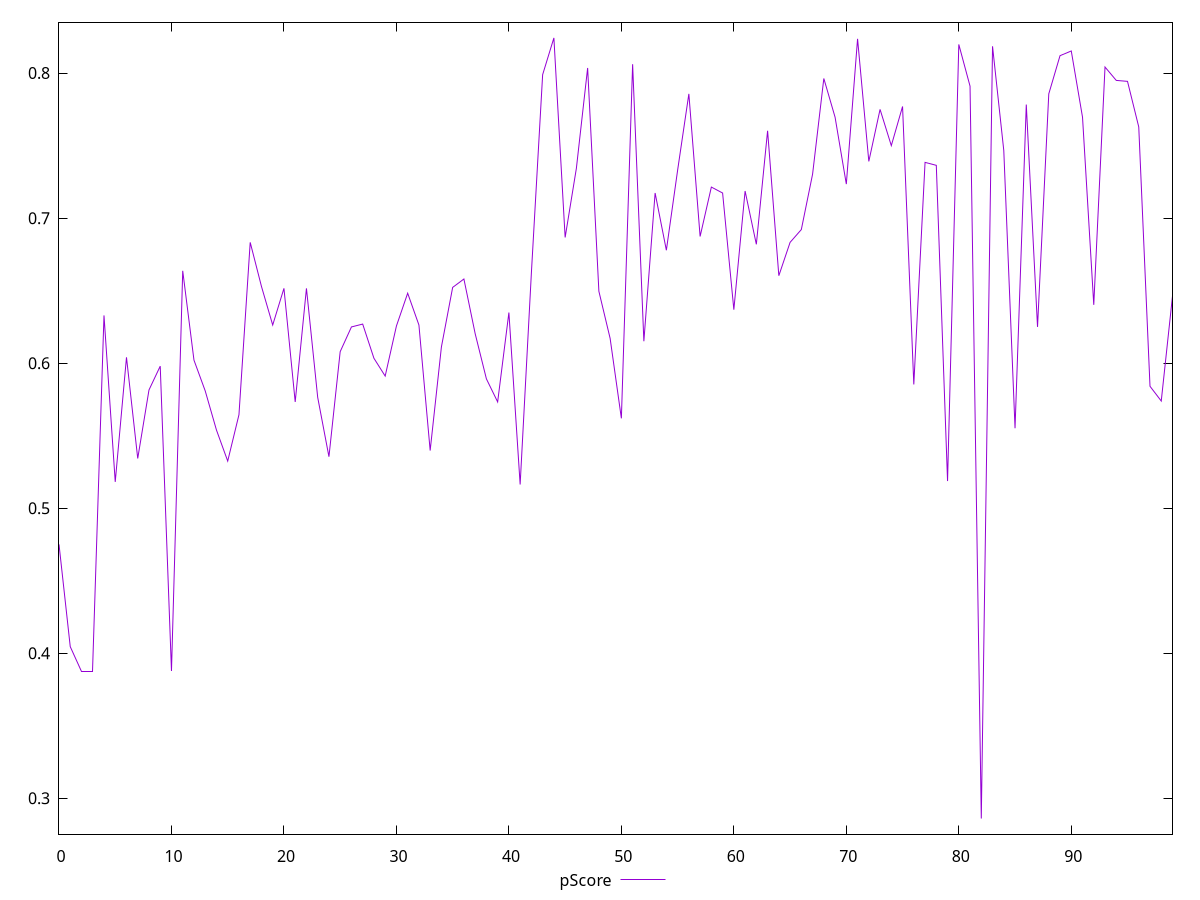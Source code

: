 reset

$pScore <<EOF
0 0.47505053147054815
1 0.4045367908477201
2 0.3877538903178609
3 0.3877538903178609
4 0.6329142700960895
5 0.518139208744282
6 0.6040282678149107
7 0.5343035903837592
8 0.5815155801689617
9 0.5979470894704468
10 0.3877538903178612
11 0.6636782355756977
12 0.6020814576653732
13 0.5808790315750393
14 0.5538851050164451
15 0.5324911061535648
16 0.5644669259201005
17 0.6832911859736586
18 0.6529224522074542
19 0.6262976399984577
20 0.6515818101203705
21 0.5732707728215541
22 0.6515818101203705
23 0.5764340273408544
24 0.5355141660787724
25 0.6079310633866746
26 0.6249777618279531
27 0.6269580172744402
28 0.603378988150207
29 0.5911092271604419
30 0.6256375543226376
31 0.6482341870478596
32 0.6262976399984577
33 0.5397652884635908
34 0.611192563710957
35 0.6522520192735128
36 0.6580335936085062
37 0.6203675546371024
38 0.5891837741710546
39 0.5732707728215554
40 0.6349047034056314
41 0.5163639604010101
42 0.6623309298623854
43 0.7989178886164037
44 0.8242597177328815
45 0.686685072757304
46 0.7343605512073761
47 0.8035186874875309
48 0.6495725442391906
49 0.6170836851103669
50 0.5619662290466094
51 0.8061382782714108
52 0.6151171079617774
53 0.7173234905563094
54 0.6778677074917143
55 0.7329986215463282
56 0.7856678542914115
57 0.6873642066831467
58 0.7214140134985056
59 0.7173234905563084
60 0.6368975697561563
61 0.7186870250706642
62 0.6819345065743603
63 0.7602234279986055
64 0.6603114340512688
65 0.6832911859736579
66 0.6921211863968166
67 0.7302739992292395
68 0.7962798580715316
69 0.7695967409516388
70 0.7234590957351805
71 0.8236195971132285
72 0.7391248911765214
73 0.7749716758949758
74 0.7499959858521669
75 0.7769829212233461
76 0.5853428912667897
77 0.7384445253923191
78 0.7364029013025344
79 0.5187318922506539
80 0.8197672581975773
81 0.7909853407663718
82 0.28604957729316866
83 0.818478821112369
84 0.7466020988787452
85 0.5551237130599964
86 0.7783223537845763
87 0.6249777618279544
88 0.7856678542914128
89 0.8120057031352033
90 0.8152485857242217
91 0.7695967409516388
92 0.6402242956248045
93 0.8041742445273833
94 0.794958489300693
95 0.7942972301332225
96 0.762856546341062
97 0.584065600804543
98 0.5739026328112102
99 0.6462284184766197
EOF

set key outside below
set xrange [0:99]
set yrange [0.2752853744843744:0.8350239205416758]
set trange [0.2752853744843744:0.8350239205416758]
set terminal svg size 640, 500 enhanced background rgb 'white'
set output "report_00025_2021-02-22T21:38:55.199Z/total-blocking-time/samples/pages/pScore/values.svg"

plot $pScore title "pScore" with line

reset
